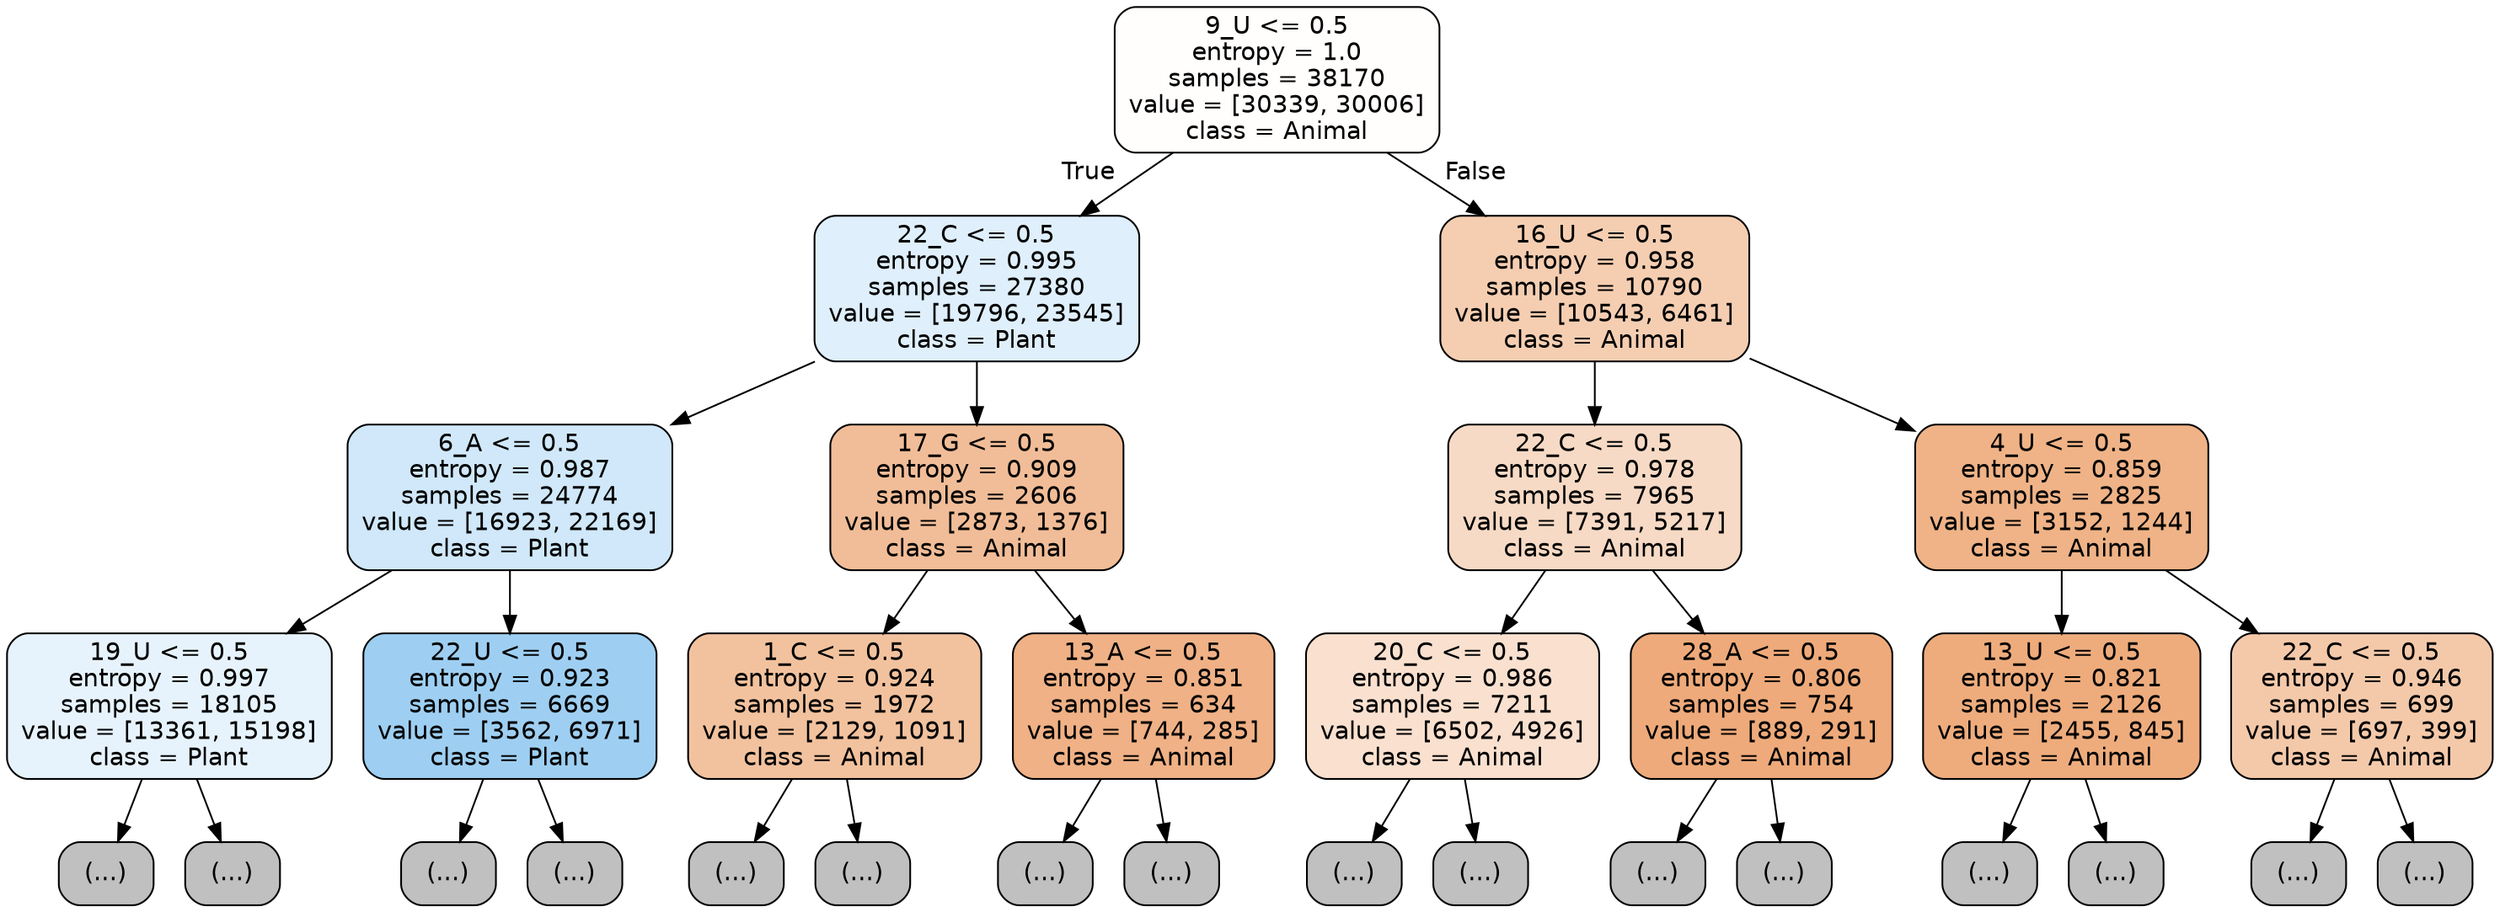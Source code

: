 digraph Tree {
node [shape=box, style="filled, rounded", color="black", fontname="helvetica"] ;
edge [fontname="helvetica"] ;
0 [label="9_U <= 0.5\nentropy = 1.0\nsamples = 38170\nvalue = [30339, 30006]\nclass = Animal", fillcolor="#fffefd"] ;
1 [label="22_C <= 0.5\nentropy = 0.995\nsamples = 27380\nvalue = [19796, 23545]\nclass = Plant", fillcolor="#dfeffb"] ;
0 -> 1 [labeldistance=2.5, labelangle=45, headlabel="True"] ;
2 [label="6_A <= 0.5\nentropy = 0.987\nsamples = 24774\nvalue = [16923, 22169]\nclass = Plant", fillcolor="#d0e8f9"] ;
1 -> 2 ;
3 [label="19_U <= 0.5\nentropy = 0.997\nsamples = 18105\nvalue = [13361, 15198]\nclass = Plant", fillcolor="#e7f3fc"] ;
2 -> 3 ;
4 [label="(...)", fillcolor="#C0C0C0"] ;
3 -> 4 ;
6135 [label="(...)", fillcolor="#C0C0C0"] ;
3 -> 6135 ;
8290 [label="22_U <= 0.5\nentropy = 0.923\nsamples = 6669\nvalue = [3562, 6971]\nclass = Plant", fillcolor="#9ecff2"] ;
2 -> 8290 ;
8291 [label="(...)", fillcolor="#C0C0C0"] ;
8290 -> 8291 ;
10444 [label="(...)", fillcolor="#C0C0C0"] ;
8290 -> 10444 ;
10801 [label="17_G <= 0.5\nentropy = 0.909\nsamples = 2606\nvalue = [2873, 1376]\nclass = Animal", fillcolor="#f1bd98"] ;
1 -> 10801 ;
10802 [label="1_C <= 0.5\nentropy = 0.924\nsamples = 1972\nvalue = [2129, 1091]\nclass = Animal", fillcolor="#f2c29e"] ;
10801 -> 10802 ;
10803 [label="(...)", fillcolor="#C0C0C0"] ;
10802 -> 10803 ;
11596 [label="(...)", fillcolor="#C0C0C0"] ;
10802 -> 11596 ;
11821 [label="13_A <= 0.5\nentropy = 0.851\nsamples = 634\nvalue = [744, 285]\nclass = Animal", fillcolor="#efb185"] ;
10801 -> 11821 ;
11822 [label="(...)", fillcolor="#C0C0C0"] ;
11821 -> 11822 ;
12059 [label="(...)", fillcolor="#C0C0C0"] ;
11821 -> 12059 ;
12134 [label="16_U <= 0.5\nentropy = 0.958\nsamples = 10790\nvalue = [10543, 6461]\nclass = Animal", fillcolor="#f5ceb2"] ;
0 -> 12134 [labeldistance=2.5, labelangle=-45, headlabel="False"] ;
12135 [label="22_C <= 0.5\nentropy = 0.978\nsamples = 7965\nvalue = [7391, 5217]\nclass = Animal", fillcolor="#f7dac5"] ;
12134 -> 12135 ;
12136 [label="20_C <= 0.5\nentropy = 0.986\nsamples = 7211\nvalue = [6502, 4926]\nclass = Animal", fillcolor="#f9e0cf"] ;
12135 -> 12136 ;
12137 [label="(...)", fillcolor="#C0C0C0"] ;
12136 -> 12137 ;
14614 [label="(...)", fillcolor="#C0C0C0"] ;
12136 -> 14614 ;
15347 [label="28_A <= 0.5\nentropy = 0.806\nsamples = 754\nvalue = [889, 291]\nclass = Animal", fillcolor="#eeaa7a"] ;
12135 -> 15347 ;
15348 [label="(...)", fillcolor="#C0C0C0"] ;
15347 -> 15348 ;
15691 [label="(...)", fillcolor="#C0C0C0"] ;
15347 -> 15691 ;
15692 [label="4_U <= 0.5\nentropy = 0.859\nsamples = 2825\nvalue = [3152, 1244]\nclass = Animal", fillcolor="#efb387"] ;
12134 -> 15692 ;
15693 [label="13_U <= 0.5\nentropy = 0.821\nsamples = 2126\nvalue = [2455, 845]\nclass = Animal", fillcolor="#eeac7d"] ;
15692 -> 15693 ;
15694 [label="(...)", fillcolor="#C0C0C0"] ;
15693 -> 15694 ;
16477 [label="(...)", fillcolor="#C0C0C0"] ;
15693 -> 16477 ;
16738 [label="22_C <= 0.5\nentropy = 0.946\nsamples = 699\nvalue = [697, 399]\nclass = Animal", fillcolor="#f4c9aa"] ;
15692 -> 16738 ;
16739 [label="(...)", fillcolor="#C0C0C0"] ;
16738 -> 16739 ;
17004 [label="(...)", fillcolor="#C0C0C0"] ;
16738 -> 17004 ;
}